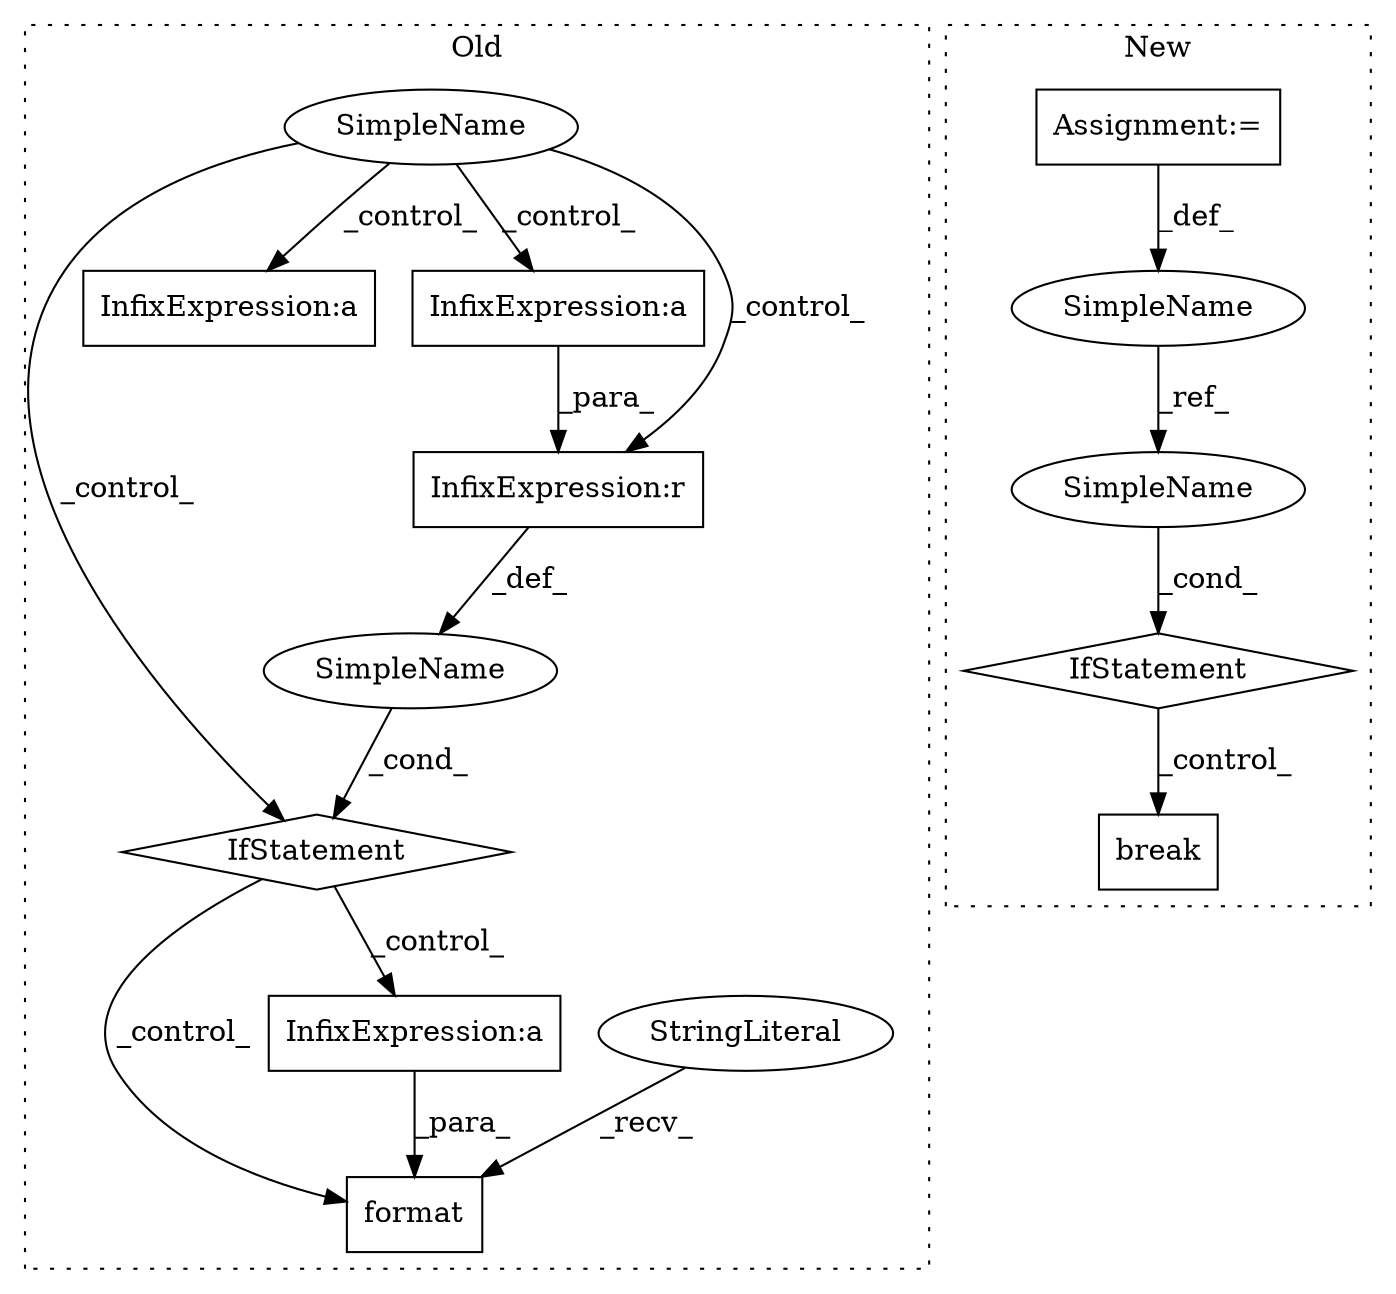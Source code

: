 digraph G {
subgraph cluster0 {
1 [label="format" a="32" s="7340,7366" l="7,1" shape="box"];
3 [label="StringLiteral" a="45" s="7280" l="59" shape="ellipse"];
7 [label="IfStatement" a="25" s="7007,7049" l="4,2" shape="diamond"];
8 [label="SimpleName" a="42" s="" l="" shape="ellipse"];
9 [label="SimpleName" a="42" s="" l="" shape="ellipse"];
10 [label="InfixExpression:a" a="27" s="6953" l="3" shape="box"];
11 [label="InfixExpression:a" a="27" s="7358" l="3" shape="box"];
12 [label="InfixExpression:a" a="27" s="7023" l="3" shape="box"];
13 [label="InfixExpression:r" a="27" s="7032" l="4" shape="box"];
label = "Old";
style="dotted";
}
subgraph cluster1 {
2 [label="break" a="10" s="7037" l="6" shape="box"];
4 [label="IfStatement" a="25" s="6919,6934" l="4,2" shape="diamond"];
5 [label="SimpleName" a="42" s="6850" l="11" shape="ellipse"];
6 [label="Assignment:=" a="7" s="6861" l="1" shape="box"];
14 [label="SimpleName" a="42" s="6923" l="11" shape="ellipse"];
label = "New";
style="dotted";
}
3 -> 1 [label="_recv_"];
4 -> 2 [label="_control_"];
5 -> 14 [label="_ref_"];
6 -> 5 [label="_def_"];
7 -> 1 [label="_control_"];
7 -> 11 [label="_control_"];
8 -> 7 [label="_cond_"];
9 -> 12 [label="_control_"];
9 -> 7 [label="_control_"];
9 -> 10 [label="_control_"];
9 -> 13 [label="_control_"];
11 -> 1 [label="_para_"];
12 -> 13 [label="_para_"];
13 -> 8 [label="_def_"];
14 -> 4 [label="_cond_"];
}
